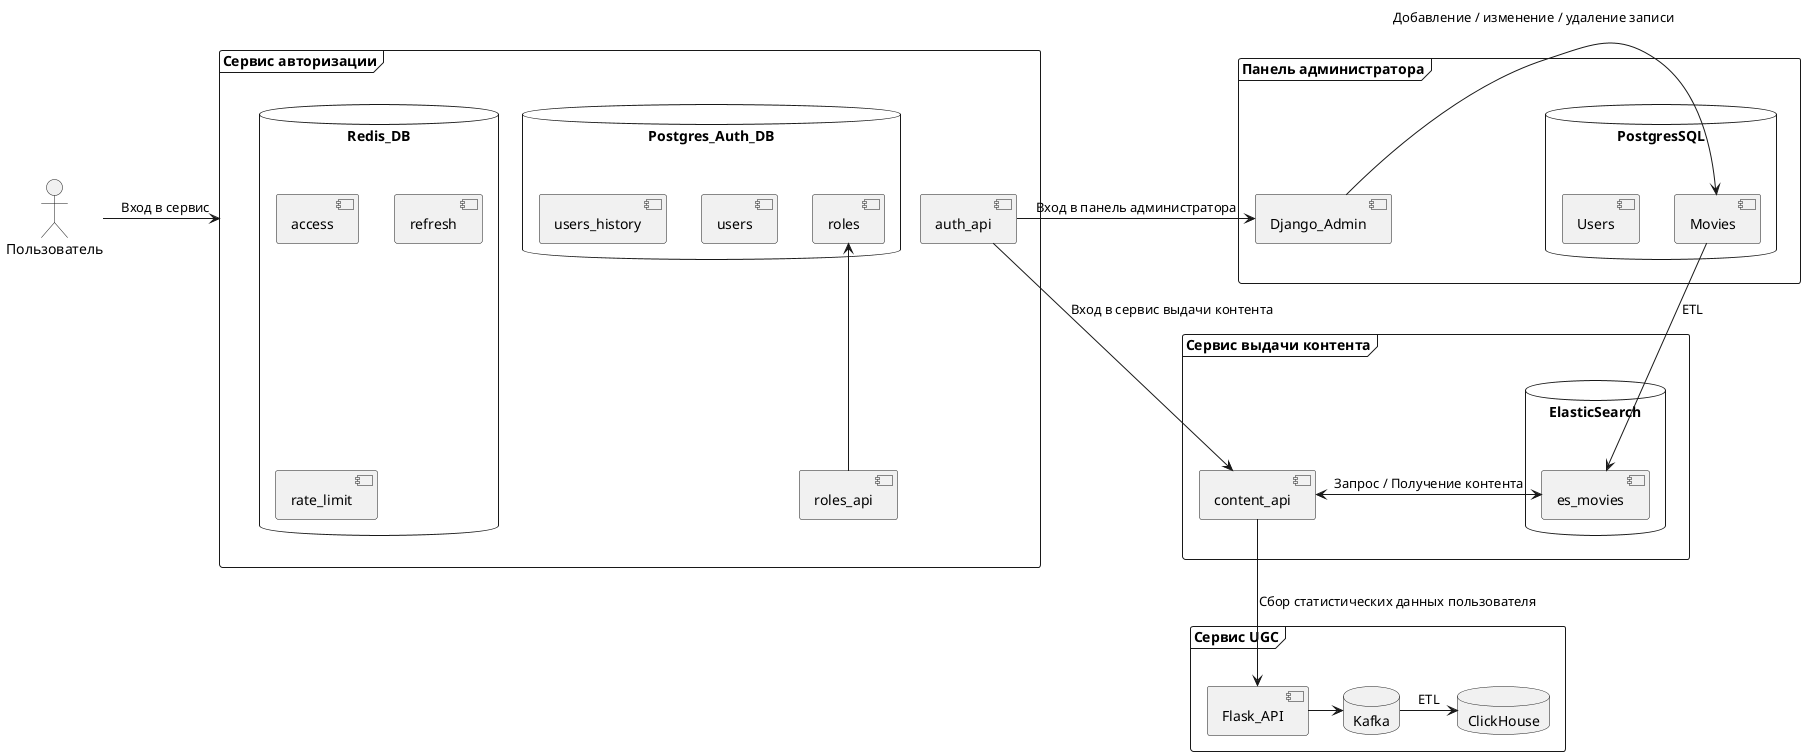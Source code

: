 @startuml
skinparam componentStyle uml2

actor Пользователь as client

frame "Сервис авторизации" {
    [auth_api]
    [roles_api]
    database Postgres_Auth_DB {
        [users]
        [users_history]
        [roles]
    }
    [roles_api] -up-> [roles]

    database Redis_DB {
        [access]
        [refresh]
        [rate_limit]
    }

}

frame "Панель администратора" {
    [Django_Admin]
    database PostgresSQL {
        [Movies]
        [Users]
    }
}

frame "Сервис выдачи контента" {
    [content_api]
    database ElasticSearch {
        [es_movies]
    }
}

frame "Сервис UGC" {
    [Flask_API]
    database Kafka
    database ClickHouse
}

client -> "Сервис авторизации": Вход в сервис
auth_api -> Django_Admin: Вход в панель администратора
Django_Admin -> Movies: Добавление / изменение / удаление записи
Movies -down-> es_movies: ETL

auth_api -> content_api: Вход в сервис выдачи контента
es_movies <-> content_api: Запрос / Получение контента


content_api -down-> [Flask_API]: Сбор статистических данных пользователя
[Flask_API] -> Kafka
Kafka -> ClickHouse: ETL

@enduml